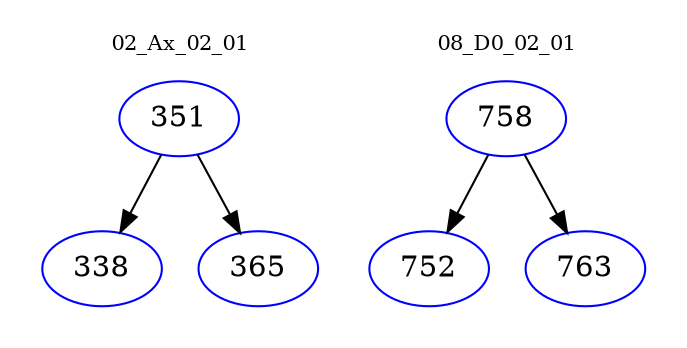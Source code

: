 digraph{
subgraph cluster_0 {
color = white
label = "02_Ax_02_01";
fontsize=10;
T0_351 [label="351", color="blue"]
T0_351 -> T0_338 [color="black"]
T0_338 [label="338", color="blue"]
T0_351 -> T0_365 [color="black"]
T0_365 [label="365", color="blue"]
}
subgraph cluster_1 {
color = white
label = "08_D0_02_01";
fontsize=10;
T1_758 [label="758", color="blue"]
T1_758 -> T1_752 [color="black"]
T1_752 [label="752", color="blue"]
T1_758 -> T1_763 [color="black"]
T1_763 [label="763", color="blue"]
}
}
